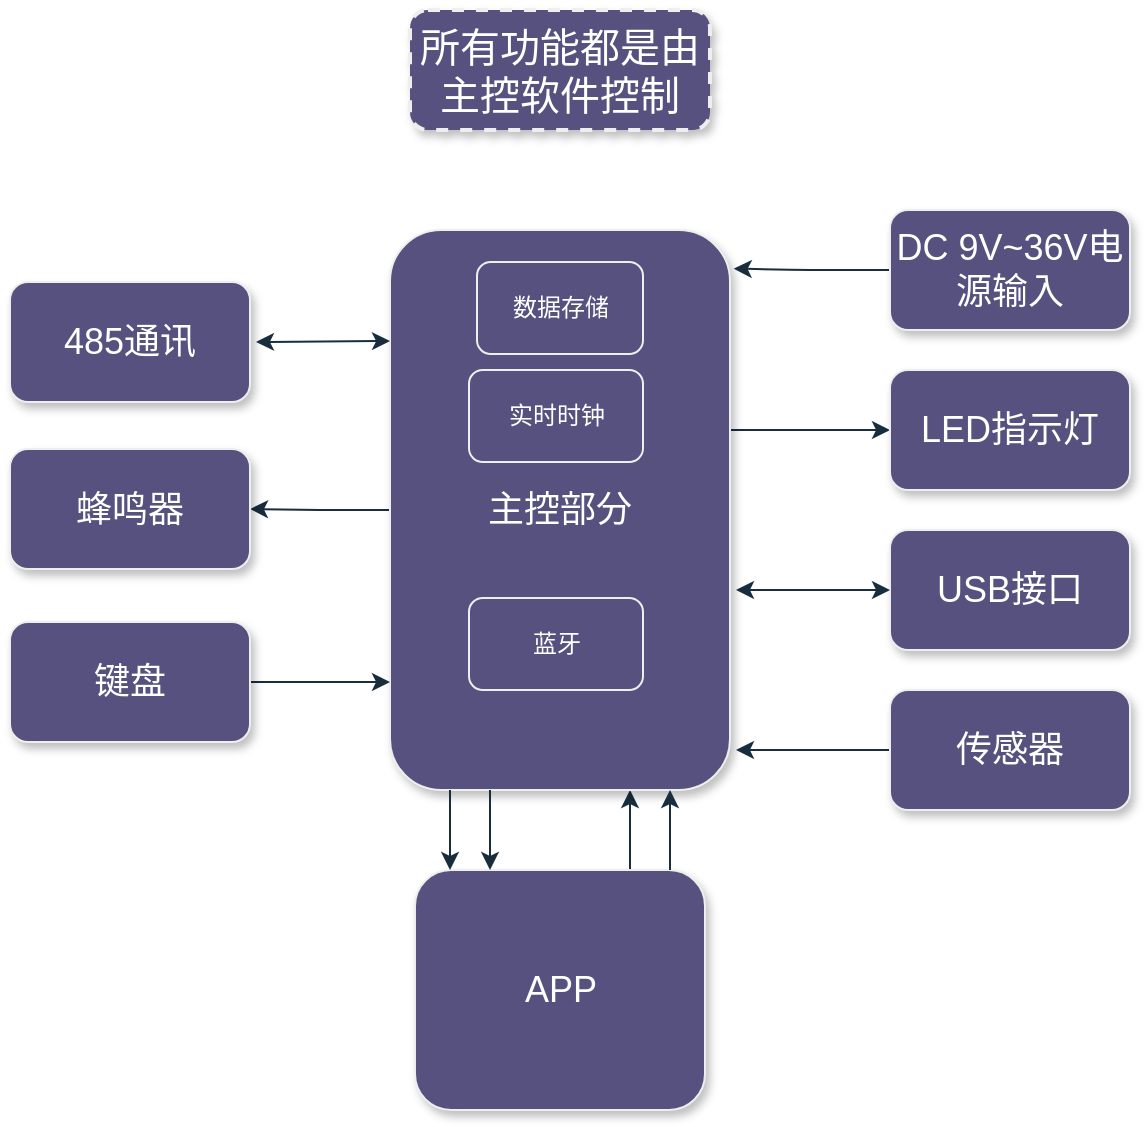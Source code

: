 <mxfile version="21.0.2" type="github" pages="3">
  <diagram name="硬件框图" id="90a13364-a465-7bf4-72fc-28e22215d7a0">
    <mxGraphModel dx="1050" dy="580" grid="1" gridSize="10" guides="1" tooltips="1" connect="1" arrows="1" fold="1" page="1" pageScale="1.5" pageWidth="1169" pageHeight="826" background="none" math="0" shadow="0">
      <root>
        <mxCell id="0" style=";html=1;" />
        <mxCell id="1" style=";html=1;" parent="0" />
        <mxCell id="3a17f1ce550125da-1" value="所有功能都是由主控软件控制" style="whiteSpace=wrap;html=1;shadow=1;fontSize=20;strokeWidth=2;dashed=1;labelBackgroundColor=none;rounded=1;fillColor=#56517E;strokeColor=#EEEEEE;fontColor=#FFFFFF;" parent="1" vertex="1">
          <mxGeometry x="797" y="344" width="150" height="60" as="geometry" />
        </mxCell>
        <mxCell id="3a17f1ce550125da-14" style="edgeStyle=elbowEdgeStyle;rounded=1;html=1;startArrow=none;startFill=0;jettySize=auto;orthogonalLoop=1;fontSize=18;elbow=vertical;labelBackgroundColor=none;fontColor=default;strokeColor=#182E3E;" parent="1" source="3a17f1ce550125da-2" target="3a17f1ce550125da-5" edge="1">
          <mxGeometry relative="1" as="geometry" />
        </mxCell>
        <mxCell id="3a17f1ce550125da-17" style="edgeStyle=elbowEdgeStyle;rounded=1;html=1;startArrow=none;startFill=0;jettySize=auto;orthogonalLoop=1;fontSize=18;labelBackgroundColor=none;fontColor=default;strokeColor=#182E3E;" parent="1" source="3a17f1ce550125da-10" target="3a17f1ce550125da-2" edge="1">
          <mxGeometry relative="1" as="geometry">
            <Array as="points">
              <mxPoint x="907" y="754" />
            </Array>
          </mxGeometry>
        </mxCell>
        <mxCell id="KJtJFZ7MMYaOJna_CMkf-4" style="edgeStyle=orthogonalEdgeStyle;rounded=0;orthogonalLoop=1;jettySize=auto;html=1;labelBackgroundColor=none;strokeColor=#182E3E;fontColor=default;" parent="1" source="3a17f1ce550125da-2" target="KJtJFZ7MMYaOJna_CMkf-1" edge="1">
          <mxGeometry relative="1" as="geometry" />
        </mxCell>
        <mxCell id="3a17f1ce550125da-2" value="主控部分" style="whiteSpace=wrap;html=1;shadow=1;fontSize=18;labelBackgroundColor=none;rounded=1;fillColor=#56517E;strokeColor=#EEEEEE;fontColor=#FFFFFF;" parent="1" vertex="1">
          <mxGeometry x="787" y="454" width="170" height="280" as="geometry" />
        </mxCell>
        <mxCell id="3RBQ6VtqIjUrw_XhqOrR-11" style="edgeStyle=orthogonalEdgeStyle;rounded=1;orthogonalLoop=1;jettySize=auto;html=1;exitX=0;exitY=0.5;exitDx=0;exitDy=0;entryX=1.011;entryY=0.069;entryDx=0;entryDy=0;entryPerimeter=0;labelBackgroundColor=none;fontColor=default;strokeColor=#182E3E;" parent="1" source="3a17f1ce550125da-4" target="3a17f1ce550125da-2" edge="1">
          <mxGeometry relative="1" as="geometry" />
        </mxCell>
        <mxCell id="3a17f1ce550125da-4" value="DC 9V~36V电源输入" style="whiteSpace=wrap;html=1;shadow=1;fontSize=18;labelBackgroundColor=none;rounded=1;fillColor=#56517E;strokeColor=#EEEEEE;fontColor=#FFFFFF;" parent="1" vertex="1">
          <mxGeometry x="1037" y="444" width="120" height="60" as="geometry" />
        </mxCell>
        <mxCell id="3a17f1ce550125da-5" value="LED指示灯" style="whiteSpace=wrap;html=1;shadow=1;fontSize=18;labelBackgroundColor=none;rounded=1;fillColor=#56517E;strokeColor=#EEEEEE;fontColor=#FFFFFF;" parent="1" vertex="1">
          <mxGeometry x="1037" y="524" width="120" height="60" as="geometry" />
        </mxCell>
        <mxCell id="3a17f1ce550125da-6" value="USB接口" style="whiteSpace=wrap;html=1;shadow=1;fontSize=18;labelBackgroundColor=none;rounded=1;fillColor=#56517E;strokeColor=#EEEEEE;fontColor=#FFFFFF;" parent="1" vertex="1">
          <mxGeometry x="1037" y="604" width="120" height="60" as="geometry" />
        </mxCell>
        <mxCell id="3RBQ6VtqIjUrw_XhqOrR-4" style="edgeStyle=orthogonalEdgeStyle;rounded=1;orthogonalLoop=1;jettySize=auto;html=1;exitX=0;exitY=0.5;exitDx=0;exitDy=0;labelBackgroundColor=none;fontColor=default;strokeColor=#182E3E;" parent="1" source="3a17f1ce550125da-7" edge="1">
          <mxGeometry relative="1" as="geometry">
            <mxPoint x="960" y="714" as="targetPoint" />
          </mxGeometry>
        </mxCell>
        <mxCell id="3a17f1ce550125da-7" value="传感器" style="whiteSpace=wrap;html=1;shadow=1;fontSize=18;labelBackgroundColor=none;rounded=1;fillColor=#56517E;strokeColor=#EEEEEE;fontColor=#FFFFFF;" parent="1" vertex="1">
          <mxGeometry x="1037" y="684" width="120" height="60" as="geometry" />
        </mxCell>
        <mxCell id="3a17f1ce550125da-8" value="485通讯" style="whiteSpace=wrap;html=1;shadow=1;fontSize=18;labelBackgroundColor=none;rounded=1;fillColor=#56517E;strokeColor=#EEEEEE;fontColor=#FFFFFF;" parent="1" vertex="1">
          <mxGeometry x="597" y="480" width="120" height="60" as="geometry" />
        </mxCell>
        <mxCell id="3a17f1ce550125da-21" style="edgeStyle=elbowEdgeStyle;rounded=1;html=1;startArrow=none;startFill=0;jettySize=auto;orthogonalLoop=1;fontSize=18;elbow=vertical;labelBackgroundColor=none;fontColor=default;strokeColor=#182E3E;" parent="1" source="3a17f1ce550125da-9" target="3a17f1ce550125da-2" edge="1">
          <mxGeometry relative="1" as="geometry" />
        </mxCell>
        <mxCell id="3a17f1ce550125da-9" value="键盘" style="whiteSpace=wrap;html=1;shadow=1;fontSize=18;labelBackgroundColor=none;rounded=1;fillColor=#56517E;strokeColor=#EEEEEE;fontColor=#FFFFFF;" parent="1" vertex="1">
          <mxGeometry x="597" y="650" width="120" height="60" as="geometry" />
        </mxCell>
        <mxCell id="3a17f1ce550125da-10" value="APP" style="whiteSpace=wrap;html=1;shadow=1;fontSize=18;labelBackgroundColor=none;rounded=1;fillColor=#56517E;strokeColor=#EEEEEE;fontColor=#FFFFFF;" parent="1" vertex="1">
          <mxGeometry x="799.5" y="774" width="145" height="120" as="geometry" />
        </mxCell>
        <mxCell id="3a17f1ce550125da-22" style="edgeStyle=elbowEdgeStyle;rounded=1;html=1;startArrow=none;startFill=0;jettySize=auto;orthogonalLoop=1;fontSize=18;labelBackgroundColor=none;fontColor=default;strokeColor=#182E3E;" parent="1" source="3a17f1ce550125da-10" target="3a17f1ce550125da-2" edge="1">
          <mxGeometry relative="1" as="geometry">
            <mxPoint x="937" y="784" as="sourcePoint" />
            <mxPoint x="937" y="744" as="targetPoint" />
            <Array as="points">
              <mxPoint x="927" y="754" />
              <mxPoint x="907" y="754" />
            </Array>
          </mxGeometry>
        </mxCell>
        <mxCell id="3a17f1ce550125da-25" style="edgeStyle=elbowEdgeStyle;rounded=1;html=1;startArrow=none;startFill=0;jettySize=auto;orthogonalLoop=1;fontSize=18;labelBackgroundColor=none;fontColor=default;strokeColor=#182E3E;" parent="1" edge="1">
          <mxGeometry relative="1" as="geometry">
            <mxPoint x="837" y="734" as="sourcePoint" />
            <mxPoint x="837" y="774" as="targetPoint" />
            <Array as="points">
              <mxPoint x="837" y="754" />
              <mxPoint x="867" y="764" />
            </Array>
          </mxGeometry>
        </mxCell>
        <mxCell id="3a17f1ce550125da-26" style="edgeStyle=elbowEdgeStyle;rounded=1;html=1;startArrow=none;startFill=0;jettySize=auto;orthogonalLoop=1;fontSize=18;labelBackgroundColor=none;fontColor=default;strokeColor=#182E3E;" parent="1" edge="1">
          <mxGeometry relative="1" as="geometry">
            <mxPoint x="817" y="734" as="sourcePoint" />
            <mxPoint x="817" y="774" as="targetPoint" />
            <Array as="points">
              <mxPoint x="817" y="754" />
              <mxPoint x="847" y="764" />
            </Array>
          </mxGeometry>
        </mxCell>
        <mxCell id="3RBQ6VtqIjUrw_XhqOrR-7" value="数据存储" style="rounded=1;whiteSpace=wrap;html=1;labelBackgroundColor=none;fillColor=#56517E;strokeColor=#EEEEEE;fontColor=#FFFFFF;" parent="1" vertex="1">
          <mxGeometry x="830.5" y="470" width="83" height="46" as="geometry" />
        </mxCell>
        <mxCell id="3RBQ6VtqIjUrw_XhqOrR-8" value="实时时钟" style="rounded=1;whiteSpace=wrap;html=1;labelBackgroundColor=none;fillColor=#56517E;strokeColor=#EEEEEE;fontColor=#FFFFFF;" parent="1" vertex="1">
          <mxGeometry x="826.5" y="524" width="87" height="46" as="geometry" />
        </mxCell>
        <mxCell id="3RBQ6VtqIjUrw_XhqOrR-10" value="" style="endArrow=classic;startArrow=classic;html=1;rounded=1;entryX=0;entryY=0.5;entryDx=0;entryDy=0;labelBackgroundColor=none;fontColor=default;strokeColor=#182E3E;" parent="1" target="3a17f1ce550125da-6" edge="1">
          <mxGeometry width="50" height="50" relative="1" as="geometry">
            <mxPoint x="960" y="634" as="sourcePoint" />
            <mxPoint x="900" y="580" as="targetPoint" />
          </mxGeometry>
        </mxCell>
        <mxCell id="3RBQ6VtqIjUrw_XhqOrR-12" value="" style="endArrow=classic;startArrow=classic;html=1;rounded=1;entryX=0;entryY=0.5;entryDx=0;entryDy=0;labelBackgroundColor=none;fontColor=default;strokeColor=#182E3E;" parent="1" edge="1">
          <mxGeometry width="50" height="50" relative="1" as="geometry">
            <mxPoint x="720" y="510" as="sourcePoint" />
            <mxPoint x="787" y="509.5" as="targetPoint" />
          </mxGeometry>
        </mxCell>
        <mxCell id="KJtJFZ7MMYaOJna_CMkf-1" value="蜂鸣器" style="whiteSpace=wrap;html=1;shadow=1;fontSize=18;labelBackgroundColor=none;rounded=1;fillColor=#56517E;strokeColor=#EEEEEE;fontColor=#FFFFFF;" parent="1" vertex="1">
          <mxGeometry x="597" y="563.5" width="120" height="60" as="geometry" />
        </mxCell>
        <mxCell id="w1nuixddgGjPOCyZiA6c-1" value="蓝牙" style="rounded=1;whiteSpace=wrap;html=1;labelBackgroundColor=none;fillColor=#56517E;strokeColor=#EEEEEE;fontColor=#FFFFFF;" vertex="1" parent="1">
          <mxGeometry x="826.5" y="638" width="87" height="46" as="geometry" />
        </mxCell>
      </root>
    </mxGraphModel>
  </diagram>
  <diagram id="zqEpiGVcDO8LAvgZMZE4" name="操作流程图">
    <mxGraphModel dx="1050" dy="580" grid="1" gridSize="10" guides="1" tooltips="1" connect="1" arrows="1" fold="1" page="1" pageScale="1" pageWidth="827" pageHeight="1169" math="0" shadow="0">
      <root>
        <mxCell id="0" />
        <mxCell id="1" parent="0" />
        <mxCell id="VnM-jycL1btq2EZlnA_B-10" style="edgeStyle=orthogonalEdgeStyle;rounded=1;orthogonalLoop=1;jettySize=auto;html=1;exitX=0.5;exitY=1;exitDx=0;exitDy=0;exitPerimeter=0;entryX=0.5;entryY=0;entryDx=0;entryDy=0;labelBackgroundColor=none;fontColor=default;strokeColor=#182E3E;" parent="1" source="VnM-jycL1btq2EZlnA_B-1" target="VnM-jycL1btq2EZlnA_B-6" edge="1">
          <mxGeometry relative="1" as="geometry" />
        </mxCell>
        <mxCell id="VnM-jycL1btq2EZlnA_B-1" value="开始" style="strokeWidth=2;html=1;shape=mxgraph.flowchart.start_1;whiteSpace=wrap;rounded=1;labelBackgroundColor=none;fillColor=#56517E;strokeColor=#EEEEEE;fontColor=#FFFFFF;" parent="1" vertex="1">
          <mxGeometry x="364" y="40" width="100" height="60" as="geometry" />
        </mxCell>
        <mxCell id="VnM-jycL1btq2EZlnA_B-12" value="是" style="edgeStyle=orthogonalEdgeStyle;rounded=1;orthogonalLoop=1;jettySize=auto;html=1;exitX=0.5;exitY=1;exitDx=0;exitDy=0;exitPerimeter=0;entryX=0.5;entryY=0;entryDx=0;entryDy=0;startArrow=none;labelBackgroundColor=none;fontColor=default;strokeColor=#182E3E;" parent="1" source="VnM-jycL1btq2EZlnA_B-13" target="VnM-jycL1btq2EZlnA_B-9" edge="1">
          <mxGeometry relative="1" as="geometry" />
        </mxCell>
        <mxCell id="VnM-jycL1btq2EZlnA_B-16" value="是" style="edgeStyle=orthogonalEdgeStyle;rounded=1;orthogonalLoop=1;jettySize=auto;html=1;exitX=0.5;exitY=1;exitDx=0;exitDy=0;exitPerimeter=0;entryX=0.5;entryY=0;entryDx=0;entryDy=0;entryPerimeter=0;labelBackgroundColor=none;fontColor=default;strokeColor=#182E3E;" parent="1" source="VnM-jycL1btq2EZlnA_B-5" target="VnM-jycL1btq2EZlnA_B-13" edge="1">
          <mxGeometry relative="1" as="geometry" />
        </mxCell>
        <mxCell id="VnM-jycL1btq2EZlnA_B-17" value="否" style="edgeStyle=orthogonalEdgeStyle;rounded=1;orthogonalLoop=1;jettySize=auto;html=1;exitX=1;exitY=0.5;exitDx=0;exitDy=0;exitPerimeter=0;entryX=1;entryY=0.5;entryDx=0;entryDy=0;labelBackgroundColor=none;fontColor=default;strokeColor=#182E3E;" parent="1" source="VnM-jycL1btq2EZlnA_B-5" target="VnM-jycL1btq2EZlnA_B-6" edge="1">
          <mxGeometry relative="1" as="geometry" />
        </mxCell>
        <mxCell id="VnM-jycL1btq2EZlnA_B-5" value="是否有信号&lt;br&gt;触发加注" style="strokeWidth=2;html=1;shape=mxgraph.flowchart.decision;whiteSpace=wrap;rounded=1;labelBackgroundColor=none;fillColor=#56517E;strokeColor=#EEEEEE;fontColor=#FFFFFF;" parent="1" vertex="1">
          <mxGeometry x="364" y="230" width="100" height="50" as="geometry" />
        </mxCell>
        <mxCell id="VnM-jycL1btq2EZlnA_B-11" style="edgeStyle=orthogonalEdgeStyle;rounded=1;orthogonalLoop=1;jettySize=auto;html=1;exitX=0.5;exitY=1;exitDx=0;exitDy=0;entryX=0.5;entryY=0;entryDx=0;entryDy=0;entryPerimeter=0;labelBackgroundColor=none;fontColor=default;strokeColor=#182E3E;" parent="1" source="VnM-jycL1btq2EZlnA_B-6" target="VnM-jycL1btq2EZlnA_B-5" edge="1">
          <mxGeometry relative="1" as="geometry" />
        </mxCell>
        <mxCell id="VnM-jycL1btq2EZlnA_B-6" value="待机" style="rounded=1;whiteSpace=wrap;html=1;absoluteArcSize=1;arcSize=14;strokeWidth=2;labelBackgroundColor=none;fillColor=#56517E;strokeColor=#EEEEEE;fontColor=#FFFFFF;" parent="1" vertex="1">
          <mxGeometry x="364" y="130" width="100" height="50" as="geometry" />
        </mxCell>
        <mxCell id="VnM-jycL1btq2EZlnA_B-26" style="edgeStyle=orthogonalEdgeStyle;rounded=1;orthogonalLoop=1;jettySize=auto;html=1;entryX=0;entryY=0.5;entryDx=0;entryDy=0;entryPerimeter=0;labelBackgroundColor=none;strokeColor=#182E3E;fontColor=default;" parent="1" source="VnM-jycL1btq2EZlnA_B-9" target="VnM-jycL1btq2EZlnA_B-25" edge="1">
          <mxGeometry relative="1" as="geometry" />
        </mxCell>
        <mxCell id="VnM-jycL1btq2EZlnA_B-9" value="加注过程并显示" style="rounded=1;whiteSpace=wrap;html=1;absoluteArcSize=1;arcSize=14;strokeWidth=2;labelBackgroundColor=none;fillColor=#56517E;strokeColor=#EEEEEE;fontColor=#FFFFFF;" parent="1" vertex="1">
          <mxGeometry x="364" y="460" width="100" height="50" as="geometry" />
        </mxCell>
        <mxCell id="VnM-jycL1btq2EZlnA_B-32" value="否" style="edgeStyle=orthogonalEdgeStyle;rounded=1;orthogonalLoop=1;jettySize=auto;html=1;exitX=1;exitY=0.5;exitDx=0;exitDy=0;exitPerimeter=0;entryX=0;entryY=0.5;entryDx=0;entryDy=0;entryPerimeter=0;labelBackgroundColor=none;strokeColor=#182E3E;fontColor=default;" parent="1" source="VnM-jycL1btq2EZlnA_B-13" target="VnM-jycL1btq2EZlnA_B-27" edge="1">
          <mxGeometry relative="1" as="geometry" />
        </mxCell>
        <mxCell id="VnM-jycL1btq2EZlnA_B-13" value="有脉冲？" style="strokeWidth=2;html=1;shape=mxgraph.flowchart.decision;whiteSpace=wrap;rounded=1;labelBackgroundColor=none;fillColor=#56517E;strokeColor=#EEEEEE;fontColor=#FFFFFF;" parent="1" vertex="1">
          <mxGeometry x="364" y="340" width="100" height="50" as="geometry" />
        </mxCell>
        <mxCell id="VnM-jycL1btq2EZlnA_B-36" value="是" style="edgeStyle=orthogonalEdgeStyle;rounded=1;orthogonalLoop=1;jettySize=auto;html=1;exitX=0.5;exitY=0;exitDx=0;exitDy=0;exitPerimeter=0;entryX=0.5;entryY=1;entryDx=0;entryDy=0;entryPerimeter=0;labelBackgroundColor=none;strokeColor=#182E3E;fontColor=default;" parent="1" source="VnM-jycL1btq2EZlnA_B-25" edge="1">
          <mxGeometry relative="1" as="geometry">
            <mxPoint x="710" y="387.5" as="targetPoint" />
          </mxGeometry>
        </mxCell>
        <mxCell id="VnM-jycL1btq2EZlnA_B-37" value="否" style="edgeStyle=orthogonalEdgeStyle;rounded=1;orthogonalLoop=1;jettySize=auto;html=1;exitX=0.5;exitY=1;exitDx=0;exitDy=0;exitPerimeter=0;entryX=0.5;entryY=1;entryDx=0;entryDy=0;labelBackgroundColor=none;strokeColor=#182E3E;fontColor=default;" parent="1" source="VnM-jycL1btq2EZlnA_B-25" target="VnM-jycL1btq2EZlnA_B-9" edge="1">
          <mxGeometry relative="1" as="geometry">
            <mxPoint x="410" y="610" as="targetPoint" />
            <Array as="points">
              <mxPoint x="710" y="540" />
              <mxPoint x="414" y="540" />
            </Array>
          </mxGeometry>
        </mxCell>
        <mxCell id="VnM-jycL1btq2EZlnA_B-25" value="是否有信号&lt;br&gt;终止加注" style="strokeWidth=2;html=1;shape=mxgraph.flowchart.decision;whiteSpace=wrap;rounded=1;labelBackgroundColor=none;fillColor=#56517E;strokeColor=#EEEEEE;fontColor=#FFFFFF;" parent="1" vertex="1">
          <mxGeometry x="660" y="460" width="100" height="50" as="geometry" />
        </mxCell>
        <mxCell id="VnM-jycL1btq2EZlnA_B-33" value="是" style="edgeStyle=orthogonalEdgeStyle;rounded=1;orthogonalLoop=1;jettySize=auto;html=1;exitX=1;exitY=0.5;exitDx=0;exitDy=0;exitPerimeter=0;entryX=0;entryY=0.5;entryDx=0;entryDy=0;entryPerimeter=0;labelBackgroundColor=none;strokeColor=#182E3E;fontColor=default;" parent="1" source="VnM-jycL1btq2EZlnA_B-27" edge="1">
          <mxGeometry relative="1" as="geometry">
            <mxPoint x="660" y="365" as="targetPoint" />
          </mxGeometry>
        </mxCell>
        <mxCell id="VnM-jycL1btq2EZlnA_B-34" style="edgeStyle=orthogonalEdgeStyle;rounded=1;orthogonalLoop=1;jettySize=auto;html=1;labelBackgroundColor=none;strokeColor=#182E3E;fontColor=default;" parent="1" edge="1">
          <mxGeometry relative="1" as="geometry">
            <mxPoint x="411" y="290" as="targetPoint" />
            <Array as="points">
              <mxPoint x="560" y="340" />
              <mxPoint x="560" y="290" />
            </Array>
            <mxPoint x="561" y="340" as="sourcePoint" />
          </mxGeometry>
        </mxCell>
        <mxCell id="VnM-jycL1btq2EZlnA_B-35" value="否" style="edgeLabel;html=1;align=center;verticalAlign=middle;resizable=0;points=[];rounded=1;labelBackgroundColor=none;fontColor=#FFFFFF;" parent="VnM-jycL1btq2EZlnA_B-34" vertex="1" connectable="0">
          <mxGeometry x="0.14" y="-2" relative="1" as="geometry">
            <mxPoint as="offset" />
          </mxGeometry>
        </mxCell>
        <mxCell id="VnM-jycL1btq2EZlnA_B-27" value="无脉冲超&lt;br&gt;时到？" style="strokeWidth=2;html=1;shape=mxgraph.flowchart.decision;whiteSpace=wrap;rounded=1;labelBackgroundColor=none;fillColor=#56517E;strokeColor=#EEEEEE;fontColor=#FFFFFF;" parent="1" vertex="1">
          <mxGeometry x="510" y="340" width="100" height="50" as="geometry" />
        </mxCell>
        <mxCell id="nSxlOV41q-pViRLlLxP2-2" style="edgeStyle=orthogonalEdgeStyle;rounded=1;orthogonalLoop=1;jettySize=auto;html=1;labelBackgroundColor=none;strokeColor=#182E3E;fontColor=default;" parent="1" source="nSxlOV41q-pViRLlLxP2-1" edge="1">
          <mxGeometry relative="1" as="geometry">
            <mxPoint x="470" y="150" as="targetPoint" />
            <Array as="points">
              <mxPoint x="710" y="150" />
            </Array>
          </mxGeometry>
        </mxCell>
        <mxCell id="nSxlOV41q-pViRLlLxP2-1" value="加注结束保存数据" style="rounded=1;whiteSpace=wrap;html=1;absoluteArcSize=1;arcSize=14;strokeWidth=2;labelBackgroundColor=none;fillColor=#56517E;strokeColor=#EEEEEE;fontColor=#FFFFFF;" parent="1" vertex="1">
          <mxGeometry x="660" y="340" width="100" height="50" as="geometry" />
        </mxCell>
      </root>
    </mxGraphModel>
  </diagram>
  <diagram id="mA0v-h7GbPH_LcxE-0y6" name="导出数据">
    <mxGraphModel dx="1050" dy="580" grid="1" gridSize="10" guides="1" tooltips="1" connect="1" arrows="1" fold="1" page="1" pageScale="1" pageWidth="827" pageHeight="1169" math="0" shadow="0">
      <root>
        <mxCell id="0" />
        <mxCell id="1" parent="0" />
        <mxCell id="YRM48q875nKBUgsAkrKd-1" style="edgeStyle=orthogonalEdgeStyle;rounded=1;orthogonalLoop=1;jettySize=auto;html=1;exitX=0.5;exitY=1;exitDx=0;exitDy=0;exitPerimeter=0;entryX=0.5;entryY=0;entryDx=0;entryDy=0;labelBackgroundColor=none;fontColor=default;startArrow=none;strokeColor=#182E3E;" parent="1" source="YRM48q875nKBUgsAkrKd-23" target="YRM48q875nKBUgsAkrKd-9" edge="1">
          <mxGeometry relative="1" as="geometry" />
        </mxCell>
        <mxCell id="YRM48q875nKBUgsAkrKd-25" style="edgeStyle=orthogonalEdgeStyle;rounded=1;orthogonalLoop=1;jettySize=auto;html=1;entryX=0.5;entryY=0;entryDx=0;entryDy=0;labelBackgroundColor=none;strokeColor=#182E3E;fontColor=default;" parent="1" source="YRM48q875nKBUgsAkrKd-2" target="YRM48q875nKBUgsAkrKd-23" edge="1">
          <mxGeometry relative="1" as="geometry" />
        </mxCell>
        <mxCell id="YRM48q875nKBUgsAkrKd-2" value="开始" style="strokeWidth=2;html=1;shape=mxgraph.flowchart.start_1;whiteSpace=wrap;rounded=1;labelBackgroundColor=none;fillColor=#56517E;strokeColor=#EEEEEE;fontColor=#FFFFFF;" parent="1" vertex="1">
          <mxGeometry x="364" y="20" width="100" height="60" as="geometry" />
        </mxCell>
        <mxCell id="YRM48q875nKBUgsAkrKd-5" value="是" style="edgeStyle=orthogonalEdgeStyle;rounded=1;orthogonalLoop=1;jettySize=auto;html=1;exitX=0.5;exitY=1;exitDx=0;exitDy=0;exitPerimeter=0;entryX=0.5;entryY=0;entryDx=0;entryDy=0;entryPerimeter=0;labelBackgroundColor=none;fontColor=default;strokeColor=#182E3E;" parent="1" source="YRM48q875nKBUgsAkrKd-7" edge="1">
          <mxGeometry relative="1" as="geometry">
            <mxPoint x="414.0" y="430" as="targetPoint" />
          </mxGeometry>
        </mxCell>
        <mxCell id="YRM48q875nKBUgsAkrKd-6" value="否" style="edgeStyle=orthogonalEdgeStyle;rounded=1;orthogonalLoop=1;jettySize=auto;html=1;exitX=1;exitY=0.5;exitDx=0;exitDy=0;exitPerimeter=0;labelBackgroundColor=none;fontColor=default;strokeColor=#182E3E;" parent="1" source="YRM48q875nKBUgsAkrKd-7" target="YRM48q875nKBUgsAkrKd-23" edge="1">
          <mxGeometry relative="1" as="geometry">
            <mxPoint x="490" y="140" as="targetPoint" />
            <Array as="points">
              <mxPoint x="510" y="345" />
              <mxPoint x="510" y="140" />
            </Array>
          </mxGeometry>
        </mxCell>
        <mxCell id="YRM48q875nKBUgsAkrKd-7" value="密码正确&lt;br&gt;或卡认证成功？" style="strokeWidth=2;html=1;shape=mxgraph.flowchart.decision;whiteSpace=wrap;rounded=1;labelBackgroundColor=none;fillColor=#56517E;strokeColor=#EEEEEE;fontColor=#FFFFFF;" parent="1" vertex="1">
          <mxGeometry x="339" y="320" width="150" height="50" as="geometry" />
        </mxCell>
        <mxCell id="YRM48q875nKBUgsAkrKd-8" style="edgeStyle=orthogonalEdgeStyle;rounded=1;orthogonalLoop=1;jettySize=auto;html=1;exitX=0.5;exitY=1;exitDx=0;exitDy=0;entryX=0.5;entryY=0;entryDx=0;entryDy=0;entryPerimeter=0;labelBackgroundColor=none;fontColor=default;strokeColor=#182E3E;" parent="1" source="YRM48q875nKBUgsAkrKd-9" target="YRM48q875nKBUgsAkrKd-7" edge="1">
          <mxGeometry relative="1" as="geometry" />
        </mxCell>
        <mxCell id="YRM48q875nKBUgsAkrKd-9" value="按设置键并输入6位数密码" style="rounded=1;whiteSpace=wrap;html=1;absoluteArcSize=1;arcSize=14;strokeWidth=2;labelBackgroundColor=none;fillColor=#56517E;strokeColor=#EEEEEE;fontColor=#FFFFFF;" parent="1" vertex="1">
          <mxGeometry x="364" y="220" width="100" height="50" as="geometry" />
        </mxCell>
        <mxCell id="N3G3pcYYbyM9MvWF5CKw-2" style="edgeStyle=orthogonalEdgeStyle;rounded=1;orthogonalLoop=1;jettySize=auto;html=1;entryX=0;entryY=0.5;entryDx=0;entryDy=0;entryPerimeter=0;labelBackgroundColor=none;strokeColor=#182E3E;fontColor=default;" parent="1" source="YRM48q875nKBUgsAkrKd-11" target="N3G3pcYYbyM9MvWF5CKw-1" edge="1">
          <mxGeometry relative="1" as="geometry" />
        </mxCell>
        <mxCell id="YRM48q875nKBUgsAkrKd-11" value="数据导出到U盘" style="rounded=1;whiteSpace=wrap;html=1;absoluteArcSize=1;arcSize=14;strokeWidth=2;labelBackgroundColor=none;fillColor=#56517E;strokeColor=#EEEEEE;fontColor=#FFFFFF;" parent="1" vertex="1">
          <mxGeometry x="364" y="520" width="100" height="50" as="geometry" />
        </mxCell>
        <mxCell id="YRM48q875nKBUgsAkrKd-22" value="注：&lt;br&gt;1、上电前先把U盘插入USB接口；&lt;br&gt;2、操作过程中有蜂鸣音提示及LED灯的提示。" style="strokeWidth=2;html=1;shape=mxgraph.flowchart.document2;whiteSpace=wrap;size=0.25;align=left;rounded=1;labelBackgroundColor=none;fillColor=#56517E;strokeColor=#EEEEEE;fontColor=#FFFFFF;" parent="1" vertex="1">
          <mxGeometry x="200" y="40" width="110" height="200" as="geometry" />
        </mxCell>
        <mxCell id="YRM48q875nKBUgsAkrKd-23" value="待机" style="rounded=1;whiteSpace=wrap;html=1;absoluteArcSize=1;arcSize=14;strokeWidth=2;labelBackgroundColor=none;fillColor=#56517E;strokeColor=#EEEEEE;fontColor=#FFFFFF;" parent="1" vertex="1">
          <mxGeometry x="364" y="120" width="100" height="50" as="geometry" />
        </mxCell>
        <mxCell id="aZmFRSW3J6IAP090SjyZ-4" value="确定键" style="edgeStyle=orthogonalEdgeStyle;rounded=1;orthogonalLoop=1;jettySize=auto;html=1;entryX=0.5;entryY=0;entryDx=0;entryDy=0;labelBackgroundColor=none;strokeColor=#182E3E;fontColor=default;" parent="1" target="YRM48q875nKBUgsAkrKd-11" edge="1">
          <mxGeometry relative="1" as="geometry">
            <mxPoint x="414" y="480" as="sourcePoint" />
          </mxGeometry>
        </mxCell>
        <mxCell id="N3G3pcYYbyM9MvWF5CKw-3" style="edgeStyle=orthogonalEdgeStyle;rounded=1;orthogonalLoop=1;jettySize=auto;html=1;labelBackgroundColor=none;strokeColor=#182E3E;fontColor=default;" parent="1" source="N3G3pcYYbyM9MvWF5CKw-1" edge="1">
          <mxGeometry relative="1" as="geometry">
            <mxPoint x="470.0" y="140" as="targetPoint" />
            <Array as="points">
              <mxPoint x="560" y="140" />
            </Array>
          </mxGeometry>
        </mxCell>
        <mxCell id="N3G3pcYYbyM9MvWF5CKw-4" value="是" style="edgeLabel;html=1;align=center;verticalAlign=middle;resizable=0;points=[];rounded=1;labelBackgroundColor=none;fontColor=#FFFFFF;" parent="N3G3pcYYbyM9MvWF5CKw-3" vertex="1" connectable="0">
          <mxGeometry x="-0.017" relative="1" as="geometry">
            <mxPoint as="offset" />
          </mxGeometry>
        </mxCell>
        <mxCell id="N3G3pcYYbyM9MvWF5CKw-7" style="edgeStyle=orthogonalEdgeStyle;rounded=1;orthogonalLoop=1;jettySize=auto;html=1;entryX=0;entryY=0.5;entryDx=0;entryDy=0;labelBackgroundColor=none;strokeColor=#182E3E;fontColor=default;" parent="1" source="N3G3pcYYbyM9MvWF5CKw-1" target="N3G3pcYYbyM9MvWF5CKw-6" edge="1">
          <mxGeometry relative="1" as="geometry" />
        </mxCell>
        <mxCell id="N3G3pcYYbyM9MvWF5CKw-1" value="导出成功？" style="strokeWidth=2;html=1;shape=mxgraph.flowchart.decision;whiteSpace=wrap;rounded=1;labelBackgroundColor=none;fillColor=#56517E;strokeColor=#EEEEEE;fontColor=#FFFFFF;" parent="1" vertex="1">
          <mxGeometry x="510" y="520" width="100" height="50" as="geometry" />
        </mxCell>
        <mxCell id="N3G3pcYYbyM9MvWF5CKw-8" style="edgeStyle=orthogonalEdgeStyle;rounded=1;orthogonalLoop=1;jettySize=auto;html=1;labelBackgroundColor=none;strokeColor=#182E3E;fontColor=default;" parent="1" source="N3G3pcYYbyM9MvWF5CKw-6" edge="1">
          <mxGeometry relative="1" as="geometry">
            <mxPoint x="480" y="140" as="targetPoint" />
            <Array as="points">
              <mxPoint x="710" y="140" />
            </Array>
          </mxGeometry>
        </mxCell>
        <mxCell id="N3G3pcYYbyM9MvWF5CKw-6" value="报错提示" style="rounded=1;whiteSpace=wrap;html=1;absoluteArcSize=1;arcSize=14;strokeWidth=2;labelBackgroundColor=none;fillColor=#56517E;strokeColor=#EEEEEE;fontColor=#FFFFFF;" parent="1" vertex="1">
          <mxGeometry x="660" y="520" width="100" height="50" as="geometry" />
        </mxCell>
        <mxCell id="K0Pwb5CAMz8PJjhdP4lb-1" value="蜂鸣音提示" style="rounded=1;whiteSpace=wrap;html=1;absoluteArcSize=1;arcSize=14;strokeWidth=2;labelBackgroundColor=none;fillColor=#56517E;strokeColor=#EEEEEE;fontColor=#FFFFFF;" vertex="1" parent="1">
          <mxGeometry x="364" y="430" width="100" height="50" as="geometry" />
        </mxCell>
      </root>
    </mxGraphModel>
  </diagram>
</mxfile>
